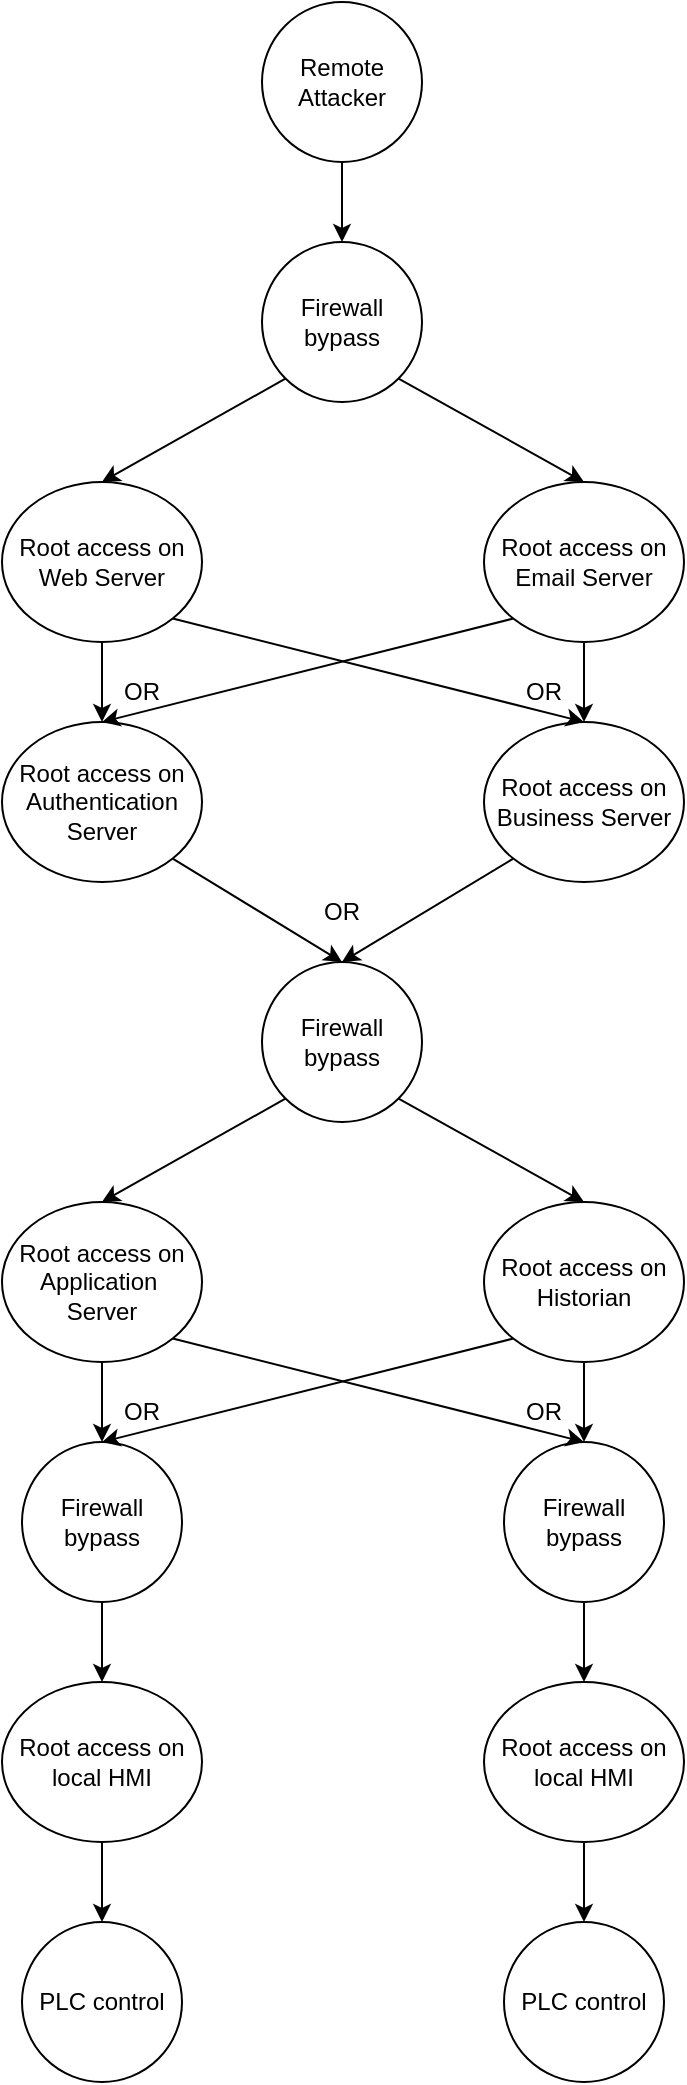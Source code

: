 <mxfile version="26.0.10">
  <diagram name="Page-1" id="RicvGGpdfVGCmuNrxoqF">
    <mxGraphModel dx="1363" dy="891" grid="1" gridSize="10" guides="1" tooltips="1" connect="1" arrows="1" fold="1" page="1" pageScale="1" pageWidth="827" pageHeight="1169" math="0" shadow="0">
      <root>
        <mxCell id="0" />
        <mxCell id="1" parent="0" />
        <mxCell id="5DO-w5MhYebKOt54kc4d-75" value="" style="edgeStyle=orthogonalEdgeStyle;rounded=0;orthogonalLoop=1;jettySize=auto;html=1;" edge="1" parent="1" source="5DO-w5MhYebKOt54kc4d-2" target="5DO-w5MhYebKOt54kc4d-22">
          <mxGeometry relative="1" as="geometry" />
        </mxCell>
        <mxCell id="5DO-w5MhYebKOt54kc4d-2" value="Remote Attacker" style="ellipse;whiteSpace=wrap;html=1;" vertex="1" parent="1">
          <mxGeometry x="359" y="40" width="80" height="80" as="geometry" />
        </mxCell>
        <mxCell id="5DO-w5MhYebKOt54kc4d-5" value="Firewall bypass" style="ellipse;whiteSpace=wrap;html=1;" vertex="1" parent="1">
          <mxGeometry x="359" y="520" width="80" height="80" as="geometry" />
        </mxCell>
        <mxCell id="5DO-w5MhYebKOt54kc4d-78" value="" style="edgeStyle=orthogonalEdgeStyle;rounded=0;orthogonalLoop=1;jettySize=auto;html=1;" edge="1" parent="1" source="5DO-w5MhYebKOt54kc4d-11" target="5DO-w5MhYebKOt54kc4d-18">
          <mxGeometry relative="1" as="geometry" />
        </mxCell>
        <mxCell id="5DO-w5MhYebKOt54kc4d-11" value="Root access on Web Server" style="ellipse;whiteSpace=wrap;html=1;" vertex="1" parent="1">
          <mxGeometry x="229" y="280" width="100" height="80" as="geometry" />
        </mxCell>
        <mxCell id="5DO-w5MhYebKOt54kc4d-79" value="" style="edgeStyle=orthogonalEdgeStyle;rounded=0;orthogonalLoop=1;jettySize=auto;html=1;" edge="1" parent="1" source="5DO-w5MhYebKOt54kc4d-13" target="5DO-w5MhYebKOt54kc4d-19">
          <mxGeometry relative="1" as="geometry" />
        </mxCell>
        <mxCell id="5DO-w5MhYebKOt54kc4d-13" value="Root access on Email Server" style="ellipse;whiteSpace=wrap;html=1;" vertex="1" parent="1">
          <mxGeometry x="470" y="280" width="100" height="80" as="geometry" />
        </mxCell>
        <mxCell id="5DO-w5MhYebKOt54kc4d-18" value="Root access on Authentication Server" style="ellipse;whiteSpace=wrap;html=1;" vertex="1" parent="1">
          <mxGeometry x="229" y="400" width="100" height="80" as="geometry" />
        </mxCell>
        <mxCell id="5DO-w5MhYebKOt54kc4d-19" value="Root access on Business Server" style="ellipse;whiteSpace=wrap;html=1;" vertex="1" parent="1">
          <mxGeometry x="470" y="400" width="100" height="80" as="geometry" />
        </mxCell>
        <mxCell id="5DO-w5MhYebKOt54kc4d-22" value="Firewall bypass" style="ellipse;whiteSpace=wrap;html=1;" vertex="1" parent="1">
          <mxGeometry x="359" y="160" width="80" height="80" as="geometry" />
        </mxCell>
        <mxCell id="5DO-w5MhYebKOt54kc4d-88" value="" style="edgeStyle=orthogonalEdgeStyle;rounded=0;orthogonalLoop=1;jettySize=auto;html=1;" edge="1" parent="1" source="5DO-w5MhYebKOt54kc4d-28" target="5DO-w5MhYebKOt54kc4d-36">
          <mxGeometry relative="1" as="geometry" />
        </mxCell>
        <mxCell id="5DO-w5MhYebKOt54kc4d-28" value="Root access on Application&amp;nbsp;&lt;div&gt;Server&lt;/div&gt;" style="ellipse;whiteSpace=wrap;html=1;" vertex="1" parent="1">
          <mxGeometry x="229" y="640" width="100" height="80" as="geometry" />
        </mxCell>
        <mxCell id="5DO-w5MhYebKOt54kc4d-89" value="" style="edgeStyle=orthogonalEdgeStyle;rounded=0;orthogonalLoop=1;jettySize=auto;html=1;" edge="1" parent="1" source="5DO-w5MhYebKOt54kc4d-30" target="5DO-w5MhYebKOt54kc4d-38">
          <mxGeometry relative="1" as="geometry" />
        </mxCell>
        <mxCell id="5DO-w5MhYebKOt54kc4d-30" value="Root access on Historian" style="ellipse;whiteSpace=wrap;html=1;" vertex="1" parent="1">
          <mxGeometry x="470" y="640" width="100" height="80" as="geometry" />
        </mxCell>
        <mxCell id="5DO-w5MhYebKOt54kc4d-90" value="" style="edgeStyle=orthogonalEdgeStyle;rounded=0;orthogonalLoop=1;jettySize=auto;html=1;" edge="1" parent="1" source="5DO-w5MhYebKOt54kc4d-36" target="5DO-w5MhYebKOt54kc4d-44">
          <mxGeometry relative="1" as="geometry" />
        </mxCell>
        <mxCell id="5DO-w5MhYebKOt54kc4d-36" value="Firewall bypass" style="ellipse;whiteSpace=wrap;html=1;" vertex="1" parent="1">
          <mxGeometry x="239" y="760" width="80" height="80" as="geometry" />
        </mxCell>
        <mxCell id="5DO-w5MhYebKOt54kc4d-91" value="" style="edgeStyle=orthogonalEdgeStyle;rounded=0;orthogonalLoop=1;jettySize=auto;html=1;" edge="1" parent="1" source="5DO-w5MhYebKOt54kc4d-38" target="5DO-w5MhYebKOt54kc4d-46">
          <mxGeometry relative="1" as="geometry" />
        </mxCell>
        <mxCell id="5DO-w5MhYebKOt54kc4d-38" value="Firewall bypass" style="ellipse;whiteSpace=wrap;html=1;" vertex="1" parent="1">
          <mxGeometry x="480" y="760" width="80" height="80" as="geometry" />
        </mxCell>
        <mxCell id="5DO-w5MhYebKOt54kc4d-92" value="" style="edgeStyle=orthogonalEdgeStyle;rounded=0;orthogonalLoop=1;jettySize=auto;html=1;" edge="1" parent="1" source="5DO-w5MhYebKOt54kc4d-44" target="5DO-w5MhYebKOt54kc4d-51">
          <mxGeometry relative="1" as="geometry" />
        </mxCell>
        <mxCell id="5DO-w5MhYebKOt54kc4d-44" value="Root access on local HMI" style="ellipse;whiteSpace=wrap;html=1;" vertex="1" parent="1">
          <mxGeometry x="229" y="880" width="100" height="80" as="geometry" />
        </mxCell>
        <mxCell id="5DO-w5MhYebKOt54kc4d-93" value="" style="edgeStyle=orthogonalEdgeStyle;rounded=0;orthogonalLoop=1;jettySize=auto;html=1;" edge="1" parent="1" source="5DO-w5MhYebKOt54kc4d-46" target="5DO-w5MhYebKOt54kc4d-52">
          <mxGeometry relative="1" as="geometry" />
        </mxCell>
        <mxCell id="5DO-w5MhYebKOt54kc4d-46" value="Root access on local HMI" style="ellipse;whiteSpace=wrap;html=1;direction=west;" vertex="1" parent="1">
          <mxGeometry x="470" y="880" width="100" height="80" as="geometry" />
        </mxCell>
        <mxCell id="5DO-w5MhYebKOt54kc4d-51" value="PLC control" style="ellipse;whiteSpace=wrap;html=1;" vertex="1" parent="1">
          <mxGeometry x="239" y="1000" width="80" height="80" as="geometry" />
        </mxCell>
        <mxCell id="5DO-w5MhYebKOt54kc4d-52" value="PLC control" style="ellipse;whiteSpace=wrap;html=1;" vertex="1" parent="1">
          <mxGeometry x="480" y="1000" width="80" height="80" as="geometry" />
        </mxCell>
        <mxCell id="5DO-w5MhYebKOt54kc4d-76" value="" style="endArrow=classic;html=1;rounded=0;exitX=0;exitY=1;exitDx=0;exitDy=0;entryX=0.5;entryY=0;entryDx=0;entryDy=0;" edge="1" parent="1" source="5DO-w5MhYebKOt54kc4d-22" target="5DO-w5MhYebKOt54kc4d-11">
          <mxGeometry width="50" height="50" relative="1" as="geometry">
            <mxPoint x="390" y="250" as="sourcePoint" />
            <mxPoint x="440" y="200" as="targetPoint" />
          </mxGeometry>
        </mxCell>
        <mxCell id="5DO-w5MhYebKOt54kc4d-77" value="" style="endArrow=classic;html=1;rounded=0;exitX=1;exitY=1;exitDx=0;exitDy=0;entryX=0.5;entryY=0;entryDx=0;entryDy=0;" edge="1" parent="1" source="5DO-w5MhYebKOt54kc4d-22" target="5DO-w5MhYebKOt54kc4d-13">
          <mxGeometry width="50" height="50" relative="1" as="geometry">
            <mxPoint x="381" y="238" as="sourcePoint" />
            <mxPoint x="289" y="290" as="targetPoint" />
          </mxGeometry>
        </mxCell>
        <mxCell id="5DO-w5MhYebKOt54kc4d-80" value="" style="endArrow=classic;html=1;rounded=0;exitX=0;exitY=1;exitDx=0;exitDy=0;entryX=0.5;entryY=0;entryDx=0;entryDy=0;" edge="1" parent="1" source="5DO-w5MhYebKOt54kc4d-13" target="5DO-w5MhYebKOt54kc4d-18">
          <mxGeometry width="50" height="50" relative="1" as="geometry">
            <mxPoint x="381" y="238" as="sourcePoint" />
            <mxPoint x="289" y="290" as="targetPoint" />
          </mxGeometry>
        </mxCell>
        <mxCell id="5DO-w5MhYebKOt54kc4d-81" value="" style="endArrow=classic;html=1;rounded=0;exitX=1;exitY=1;exitDx=0;exitDy=0;entryX=0.5;entryY=0;entryDx=0;entryDy=0;" edge="1" parent="1" source="5DO-w5MhYebKOt54kc4d-11" target="5DO-w5MhYebKOt54kc4d-19">
          <mxGeometry width="50" height="50" relative="1" as="geometry">
            <mxPoint x="495" y="358" as="sourcePoint" />
            <mxPoint x="289" y="410" as="targetPoint" />
          </mxGeometry>
        </mxCell>
        <mxCell id="5DO-w5MhYebKOt54kc4d-82" value="" style="endArrow=classic;html=1;rounded=0;exitX=0;exitY=1;exitDx=0;exitDy=0;entryX=0.5;entryY=0;entryDx=0;entryDy=0;" edge="1" parent="1" source="5DO-w5MhYebKOt54kc4d-19" target="5DO-w5MhYebKOt54kc4d-5">
          <mxGeometry width="50" height="50" relative="1" as="geometry">
            <mxPoint x="495" y="358" as="sourcePoint" />
            <mxPoint x="289" y="410" as="targetPoint" />
          </mxGeometry>
        </mxCell>
        <mxCell id="5DO-w5MhYebKOt54kc4d-83" value="" style="endArrow=classic;html=1;rounded=0;exitX=1;exitY=1;exitDx=0;exitDy=0;entryX=0.5;entryY=0;entryDx=0;entryDy=0;" edge="1" parent="1" source="5DO-w5MhYebKOt54kc4d-18" target="5DO-w5MhYebKOt54kc4d-5">
          <mxGeometry width="50" height="50" relative="1" as="geometry">
            <mxPoint x="495" y="478" as="sourcePoint" />
            <mxPoint x="330" y="520" as="targetPoint" />
          </mxGeometry>
        </mxCell>
        <mxCell id="5DO-w5MhYebKOt54kc4d-84" value="" style="endArrow=classic;html=1;rounded=0;exitX=0;exitY=1;exitDx=0;exitDy=0;entryX=0.5;entryY=0;entryDx=0;entryDy=0;" edge="1" parent="1" source="5DO-w5MhYebKOt54kc4d-5" target="5DO-w5MhYebKOt54kc4d-28">
          <mxGeometry width="50" height="50" relative="1" as="geometry">
            <mxPoint x="320" y="650" as="sourcePoint" />
            <mxPoint x="370" y="600" as="targetPoint" />
          </mxGeometry>
        </mxCell>
        <mxCell id="5DO-w5MhYebKOt54kc4d-85" value="" style="endArrow=classic;html=1;rounded=0;exitX=1;exitY=1;exitDx=0;exitDy=0;entryX=0.5;entryY=0;entryDx=0;entryDy=0;" edge="1" parent="1" source="5DO-w5MhYebKOt54kc4d-5" target="5DO-w5MhYebKOt54kc4d-30">
          <mxGeometry width="50" height="50" relative="1" as="geometry">
            <mxPoint x="381" y="598" as="sourcePoint" />
            <mxPoint x="289" y="650" as="targetPoint" />
          </mxGeometry>
        </mxCell>
        <mxCell id="5DO-w5MhYebKOt54kc4d-86" value="" style="endArrow=classic;html=1;rounded=0;exitX=1;exitY=1;exitDx=0;exitDy=0;entryX=0.5;entryY=0;entryDx=0;entryDy=0;" edge="1" parent="1" source="5DO-w5MhYebKOt54kc4d-28" target="5DO-w5MhYebKOt54kc4d-38">
          <mxGeometry width="50" height="50" relative="1" as="geometry">
            <mxPoint x="329" y="770" as="sourcePoint" />
            <mxPoint x="535" y="822" as="targetPoint" />
          </mxGeometry>
        </mxCell>
        <mxCell id="5DO-w5MhYebKOt54kc4d-94" value="OR" style="text;html=1;align=center;verticalAlign=middle;whiteSpace=wrap;rounded=0;" vertex="1" parent="1">
          <mxGeometry x="269" y="370" width="60" height="30" as="geometry" />
        </mxCell>
        <mxCell id="5DO-w5MhYebKOt54kc4d-95" value="OR" style="text;html=1;align=center;verticalAlign=middle;whiteSpace=wrap;rounded=0;" vertex="1" parent="1">
          <mxGeometry x="470" y="370" width="60" height="30" as="geometry" />
        </mxCell>
        <mxCell id="5DO-w5MhYebKOt54kc4d-96" value="OR" style="text;html=1;align=center;verticalAlign=middle;whiteSpace=wrap;rounded=0;" vertex="1" parent="1">
          <mxGeometry x="369" y="480" width="60" height="30" as="geometry" />
        </mxCell>
        <mxCell id="5DO-w5MhYebKOt54kc4d-97" value="OR" style="text;html=1;align=center;verticalAlign=middle;whiteSpace=wrap;rounded=0;" vertex="1" parent="1">
          <mxGeometry x="470" y="730" width="60" height="30" as="geometry" />
        </mxCell>
        <mxCell id="5DO-w5MhYebKOt54kc4d-99" value="" style="endArrow=classic;html=1;rounded=0;exitX=0;exitY=1;exitDx=0;exitDy=0;entryX=0.5;entryY=0;entryDx=0;entryDy=0;" edge="1" parent="1" source="5DO-w5MhYebKOt54kc4d-30" target="5DO-w5MhYebKOt54kc4d-36">
          <mxGeometry width="50" height="50" relative="1" as="geometry">
            <mxPoint x="324" y="718" as="sourcePoint" />
            <mxPoint x="530" y="770" as="targetPoint" />
          </mxGeometry>
        </mxCell>
        <mxCell id="5DO-w5MhYebKOt54kc4d-100" value="OR" style="text;html=1;align=center;verticalAlign=middle;whiteSpace=wrap;rounded=0;" vertex="1" parent="1">
          <mxGeometry x="269" y="730" width="60" height="30" as="geometry" />
        </mxCell>
      </root>
    </mxGraphModel>
  </diagram>
</mxfile>

